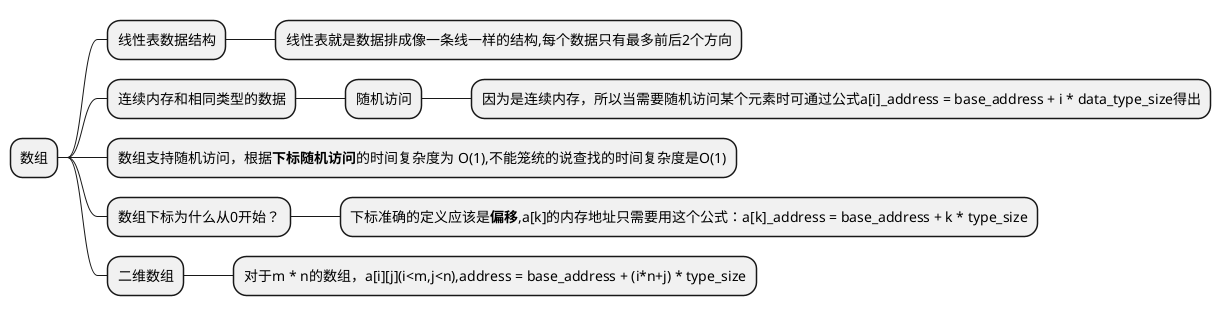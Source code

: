 @startmindmap

* 数组
** 线性表数据结构
*** 线性表就是数据排成像一条线一样的结构,每个数据只有最多前后2个方向
** 连续内存和相同类型的数据
*** 随机访问
**** 因为是连续内存，所以当需要随机访问某个元素时可通过公式a[i]_address = base_address + i * data_type_size得出
** 数组支持随机访问，根据**下标随机访问**的时间复杂度为 O(1),不能笼统的说查找的时间复杂度是O(1)
** 数组下标为什么从0开始？
*** 下标准确的定义应该是**偏移**,a[k]的内存地址只需要用这个公式：a[k]_address = base_address + k * type_size
** 二维数组
*** 对于m * n的数组，a[i][j](i<m,j<n),address = base_address + (i*n+j) * type_size
@endmindmap